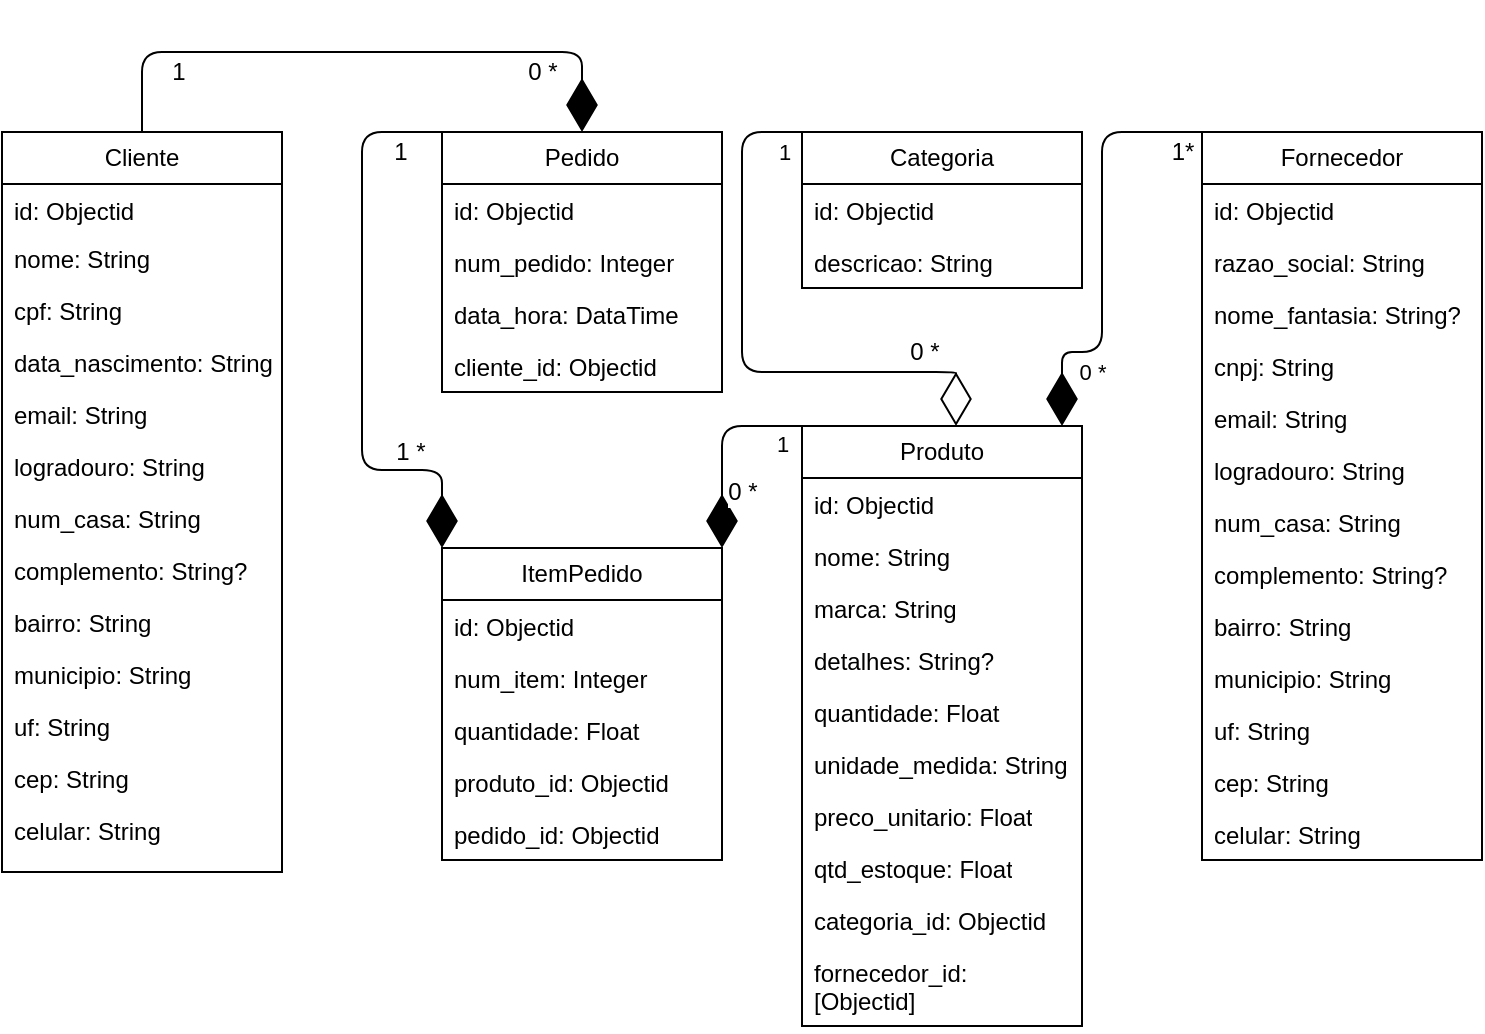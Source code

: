 <mxfile>
    <diagram id="-60PJKXW4WmH9N43r3ZK" name="Page-1">
        <mxGraphModel dx="876" dy="500" grid="1" gridSize="10" guides="1" tooltips="1" connect="1" arrows="1" fold="1" page="1" pageScale="1" pageWidth="850" pageHeight="1100" math="0" shadow="0">
            <root>
                <mxCell id="0"/>
                <mxCell id="1" parent="0"/>
                <mxCell id="56" value="Pedido" style="swimlane;fontStyle=0;childLayout=stackLayout;horizontal=1;startSize=26;fillColor=none;horizontalStack=0;resizeParent=1;resizeParentMax=0;resizeLast=0;collapsible=1;marginBottom=0;whiteSpace=wrap;html=1;" vertex="1" parent="1">
                    <mxGeometry x="250" y="250" width="140" height="130" as="geometry"/>
                </mxCell>
                <mxCell id="57" value="id: Objectid" style="text;strokeColor=none;fillColor=none;align=left;verticalAlign=top;spacingLeft=4;spacingRight=4;overflow=hidden;rotatable=0;points=[[0,0.5],[1,0.5]];portConstraint=eastwest;whiteSpace=wrap;html=1;" vertex="1" parent="56">
                    <mxGeometry y="26" width="140" height="26" as="geometry"/>
                </mxCell>
                <mxCell id="58" value="num_pedido: Integer" style="text;strokeColor=none;fillColor=none;align=left;verticalAlign=top;spacingLeft=4;spacingRight=4;overflow=hidden;rotatable=0;points=[[0,0.5],[1,0.5]];portConstraint=eastwest;whiteSpace=wrap;html=1;" vertex="1" parent="56">
                    <mxGeometry y="52" width="140" height="26" as="geometry"/>
                </mxCell>
                <mxCell id="59" value="data_hora: DataTime" style="text;strokeColor=none;fillColor=none;align=left;verticalAlign=top;spacingLeft=4;spacingRight=4;overflow=hidden;rotatable=0;points=[[0,0.5],[1,0.5]];portConstraint=eastwest;whiteSpace=wrap;html=1;" vertex="1" parent="56">
                    <mxGeometry y="78" width="140" height="26" as="geometry"/>
                </mxCell>
                <mxCell id="62" value="cliente_id: Objectid" style="text;strokeColor=none;fillColor=none;align=left;verticalAlign=top;spacingLeft=4;spacingRight=4;overflow=hidden;rotatable=0;points=[[0,0.5],[1,0.5]];portConstraint=eastwest;whiteSpace=wrap;html=1;" vertex="1" parent="56">
                    <mxGeometry y="104" width="140" height="26" as="geometry"/>
                </mxCell>
                <mxCell id="63" value="ItemPedido" style="swimlane;fontStyle=0;childLayout=stackLayout;horizontal=1;startSize=26;fillColor=none;horizontalStack=0;resizeParent=1;resizeParentMax=0;resizeLast=0;collapsible=1;marginBottom=0;whiteSpace=wrap;html=1;" vertex="1" parent="1">
                    <mxGeometry x="250" y="458" width="140" height="156" as="geometry"/>
                </mxCell>
                <mxCell id="64" value="id: Objectid" style="text;strokeColor=none;fillColor=none;align=left;verticalAlign=top;spacingLeft=4;spacingRight=4;overflow=hidden;rotatable=0;points=[[0,0.5],[1,0.5]];portConstraint=eastwest;whiteSpace=wrap;html=1;" vertex="1" parent="63">
                    <mxGeometry y="26" width="140" height="26" as="geometry"/>
                </mxCell>
                <mxCell id="65" value="num_item: Integer" style="text;strokeColor=none;fillColor=none;align=left;verticalAlign=top;spacingLeft=4;spacingRight=4;overflow=hidden;rotatable=0;points=[[0,0.5],[1,0.5]];portConstraint=eastwest;whiteSpace=wrap;html=1;" vertex="1" parent="63">
                    <mxGeometry y="52" width="140" height="26" as="geometry"/>
                </mxCell>
                <mxCell id="66" value="quantidade: Float" style="text;strokeColor=none;fillColor=none;align=left;verticalAlign=top;spacingLeft=4;spacingRight=4;overflow=hidden;rotatable=0;points=[[0,0.5],[1,0.5]];portConstraint=eastwest;whiteSpace=wrap;html=1;" vertex="1" parent="63">
                    <mxGeometry y="78" width="140" height="26" as="geometry"/>
                </mxCell>
                <mxCell id="67" value="produto_id: Objectid" style="text;strokeColor=none;fillColor=none;align=left;verticalAlign=top;spacingLeft=4;spacingRight=4;overflow=hidden;rotatable=0;points=[[0,0.5],[1,0.5]];portConstraint=eastwest;whiteSpace=wrap;html=1;" vertex="1" parent="63">
                    <mxGeometry y="104" width="140" height="26" as="geometry"/>
                </mxCell>
                <mxCell id="68" value="pedido_id: Objectid" style="text;strokeColor=none;fillColor=none;align=left;verticalAlign=top;spacingLeft=4;spacingRight=4;overflow=hidden;rotatable=0;points=[[0,0.5],[1,0.5]];portConstraint=eastwest;whiteSpace=wrap;html=1;" vertex="1" parent="63">
                    <mxGeometry y="130" width="140" height="26" as="geometry"/>
                </mxCell>
                <mxCell id="69" value="Produto" style="swimlane;fontStyle=0;childLayout=stackLayout;horizontal=1;startSize=26;fillColor=none;horizontalStack=0;resizeParent=1;resizeParentMax=0;resizeLast=0;collapsible=1;marginBottom=0;whiteSpace=wrap;html=1;" vertex="1" parent="1">
                    <mxGeometry x="430" y="397" width="140" height="300" as="geometry"/>
                </mxCell>
                <mxCell id="70" value="id: Objectid" style="text;strokeColor=none;fillColor=none;align=left;verticalAlign=top;spacingLeft=4;spacingRight=4;overflow=hidden;rotatable=0;points=[[0,0.5],[1,0.5]];portConstraint=eastwest;whiteSpace=wrap;html=1;" vertex="1" parent="69">
                    <mxGeometry y="26" width="140" height="26" as="geometry"/>
                </mxCell>
                <mxCell id="71" value="nome: String" style="text;strokeColor=none;fillColor=none;align=left;verticalAlign=top;spacingLeft=4;spacingRight=4;overflow=hidden;rotatable=0;points=[[0,0.5],[1,0.5]];portConstraint=eastwest;whiteSpace=wrap;html=1;" vertex="1" parent="69">
                    <mxGeometry y="52" width="140" height="26" as="geometry"/>
                </mxCell>
                <mxCell id="72" value="marca: String" style="text;strokeColor=none;fillColor=none;align=left;verticalAlign=top;spacingLeft=4;spacingRight=4;overflow=hidden;rotatable=0;points=[[0,0.5],[1,0.5]];portConstraint=eastwest;whiteSpace=wrap;html=1;" vertex="1" parent="69">
                    <mxGeometry y="78" width="140" height="26" as="geometry"/>
                </mxCell>
                <mxCell id="73" value="detalhes: String?" style="text;strokeColor=none;fillColor=none;align=left;verticalAlign=top;spacingLeft=4;spacingRight=4;overflow=hidden;rotatable=0;points=[[0,0.5],[1,0.5]];portConstraint=eastwest;whiteSpace=wrap;html=1;" vertex="1" parent="69">
                    <mxGeometry y="104" width="140" height="26" as="geometry"/>
                </mxCell>
                <mxCell id="74" value="quantidade: Float" style="text;strokeColor=none;fillColor=none;align=left;verticalAlign=top;spacingLeft=4;spacingRight=4;overflow=hidden;rotatable=0;points=[[0,0.5],[1,0.5]];portConstraint=eastwest;whiteSpace=wrap;html=1;" vertex="1" parent="69">
                    <mxGeometry y="130" width="140" height="26" as="geometry"/>
                </mxCell>
                <mxCell id="75" value="unidade_medida: String" style="text;strokeColor=none;fillColor=none;align=left;verticalAlign=top;spacingLeft=4;spacingRight=4;overflow=hidden;rotatable=0;points=[[0,0.5],[1,0.5]];portConstraint=eastwest;whiteSpace=wrap;html=1;" vertex="1" parent="69">
                    <mxGeometry y="156" width="140" height="26" as="geometry"/>
                </mxCell>
                <mxCell id="76" value="preco_unitario: Float" style="text;strokeColor=none;fillColor=none;align=left;verticalAlign=top;spacingLeft=4;spacingRight=4;overflow=hidden;rotatable=0;points=[[0,0.5],[1,0.5]];portConstraint=eastwest;whiteSpace=wrap;html=1;" vertex="1" parent="69">
                    <mxGeometry y="182" width="140" height="26" as="geometry"/>
                </mxCell>
                <mxCell id="77" value="qtd_estoque: Float" style="text;strokeColor=none;fillColor=none;align=left;verticalAlign=top;spacingLeft=4;spacingRight=4;overflow=hidden;rotatable=0;points=[[0,0.5],[1,0.5]];portConstraint=eastwest;whiteSpace=wrap;html=1;" vertex="1" parent="69">
                    <mxGeometry y="208" width="140" height="26" as="geometry"/>
                </mxCell>
                <mxCell id="78" value="categoria_id: Objectid" style="text;strokeColor=none;fillColor=none;align=left;verticalAlign=top;spacingLeft=4;spacingRight=4;overflow=hidden;rotatable=0;points=[[0,0.5],[1,0.5]];portConstraint=eastwest;whiteSpace=wrap;html=1;" vertex="1" parent="69">
                    <mxGeometry y="234" width="140" height="26" as="geometry"/>
                </mxCell>
                <mxCell id="79" value="fornecedor_id: [Objectid]" style="text;strokeColor=none;fillColor=none;align=left;verticalAlign=top;spacingLeft=4;spacingRight=4;overflow=hidden;rotatable=0;points=[[0,0.5],[1,0.5]];portConstraint=eastwest;whiteSpace=wrap;html=1;" vertex="1" parent="69">
                    <mxGeometry y="260" width="140" height="40" as="geometry"/>
                </mxCell>
                <mxCell id="80" value="Categoria" style="swimlane;fontStyle=0;childLayout=stackLayout;horizontal=1;startSize=26;fillColor=none;horizontalStack=0;resizeParent=1;resizeParentMax=0;resizeLast=0;collapsible=1;marginBottom=0;whiteSpace=wrap;html=1;" vertex="1" parent="1">
                    <mxGeometry x="430" y="250" width="140" height="78" as="geometry"/>
                </mxCell>
                <mxCell id="81" value="id: Objectid" style="text;strokeColor=none;fillColor=none;align=left;verticalAlign=top;spacingLeft=4;spacingRight=4;overflow=hidden;rotatable=0;points=[[0,0.5],[1,0.5]];portConstraint=eastwest;whiteSpace=wrap;html=1;" vertex="1" parent="80">
                    <mxGeometry y="26" width="140" height="26" as="geometry"/>
                </mxCell>
                <mxCell id="82" value="descricao: String" style="text;strokeColor=none;fillColor=none;align=left;verticalAlign=top;spacingLeft=4;spacingRight=4;overflow=hidden;rotatable=0;points=[[0,0.5],[1,0.5]];portConstraint=eastwest;whiteSpace=wrap;html=1;" vertex="1" parent="80">
                    <mxGeometry y="52" width="140" height="26" as="geometry"/>
                </mxCell>
                <mxCell id="84" value="Fornecedor" style="swimlane;fontStyle=0;childLayout=stackLayout;horizontal=1;startSize=26;fillColor=none;horizontalStack=0;resizeParent=1;resizeParentMax=0;resizeLast=0;collapsible=1;marginBottom=0;whiteSpace=wrap;html=1;" vertex="1" parent="1">
                    <mxGeometry x="630" y="250" width="140" height="364" as="geometry"/>
                </mxCell>
                <mxCell id="85" value="id: Objectid" style="text;strokeColor=none;fillColor=none;align=left;verticalAlign=top;spacingLeft=4;spacingRight=4;overflow=hidden;rotatable=0;points=[[0,0.5],[1,0.5]];portConstraint=eastwest;whiteSpace=wrap;html=1;" vertex="1" parent="84">
                    <mxGeometry y="26" width="140" height="26" as="geometry"/>
                </mxCell>
                <mxCell id="86" value="razao_social: String" style="text;strokeColor=none;fillColor=none;align=left;verticalAlign=top;spacingLeft=4;spacingRight=4;overflow=hidden;rotatable=0;points=[[0,0.5],[1,0.5]];portConstraint=eastwest;whiteSpace=wrap;html=1;" vertex="1" parent="84">
                    <mxGeometry y="52" width="140" height="26" as="geometry"/>
                </mxCell>
                <mxCell id="87" value="nome_fantasia: String?" style="text;strokeColor=none;fillColor=none;align=left;verticalAlign=top;spacingLeft=4;spacingRight=4;overflow=hidden;rotatable=0;points=[[0,0.5],[1,0.5]];portConstraint=eastwest;whiteSpace=wrap;html=1;" vertex="1" parent="84">
                    <mxGeometry y="78" width="140" height="26" as="geometry"/>
                </mxCell>
                <mxCell id="88" value="cnpj: String" style="text;strokeColor=none;fillColor=none;align=left;verticalAlign=top;spacingLeft=4;spacingRight=4;overflow=hidden;rotatable=0;points=[[0,0.5],[1,0.5]];portConstraint=eastwest;whiteSpace=wrap;html=1;" vertex="1" parent="84">
                    <mxGeometry y="104" width="140" height="26" as="geometry"/>
                </mxCell>
                <mxCell id="89" value="email: String" style="text;strokeColor=none;fillColor=none;align=left;verticalAlign=top;spacingLeft=4;spacingRight=4;overflow=hidden;rotatable=0;points=[[0,0.5],[1,0.5]];portConstraint=eastwest;whiteSpace=wrap;html=1;" vertex="1" parent="84">
                    <mxGeometry y="130" width="140" height="26" as="geometry"/>
                </mxCell>
                <mxCell id="90" value="logradouro: String" style="text;strokeColor=none;fillColor=none;align=left;verticalAlign=top;spacingLeft=4;spacingRight=4;overflow=hidden;rotatable=0;points=[[0,0.5],[1,0.5]];portConstraint=eastwest;whiteSpace=wrap;html=1;" vertex="1" parent="84">
                    <mxGeometry y="156" width="140" height="26" as="geometry"/>
                </mxCell>
                <mxCell id="91" value="num_casa: String" style="text;strokeColor=none;fillColor=none;align=left;verticalAlign=top;spacingLeft=4;spacingRight=4;overflow=hidden;rotatable=0;points=[[0,0.5],[1,0.5]];portConstraint=eastwest;whiteSpace=wrap;html=1;" vertex="1" parent="84">
                    <mxGeometry y="182" width="140" height="26" as="geometry"/>
                </mxCell>
                <mxCell id="92" value="complemento: String?" style="text;strokeColor=none;fillColor=none;align=left;verticalAlign=top;spacingLeft=4;spacingRight=4;overflow=hidden;rotatable=0;points=[[0,0.5],[1,0.5]];portConstraint=eastwest;whiteSpace=wrap;html=1;" vertex="1" parent="84">
                    <mxGeometry y="208" width="140" height="26" as="geometry"/>
                </mxCell>
                <mxCell id="93" value="bairro: String" style="text;strokeColor=none;fillColor=none;align=left;verticalAlign=top;spacingLeft=4;spacingRight=4;overflow=hidden;rotatable=0;points=[[0,0.5],[1,0.5]];portConstraint=eastwest;whiteSpace=wrap;html=1;" vertex="1" parent="84">
                    <mxGeometry y="234" width="140" height="26" as="geometry"/>
                </mxCell>
                <mxCell id="94" value="municipio: String" style="text;strokeColor=none;fillColor=none;align=left;verticalAlign=top;spacingLeft=4;spacingRight=4;overflow=hidden;rotatable=0;points=[[0,0.5],[1,0.5]];portConstraint=eastwest;whiteSpace=wrap;html=1;" vertex="1" parent="84">
                    <mxGeometry y="260" width="140" height="26" as="geometry"/>
                </mxCell>
                <mxCell id="95" value="uf: String" style="text;strokeColor=none;fillColor=none;align=left;verticalAlign=top;spacingLeft=4;spacingRight=4;overflow=hidden;rotatable=0;points=[[0,0.5],[1,0.5]];portConstraint=eastwest;whiteSpace=wrap;html=1;" vertex="1" parent="84">
                    <mxGeometry y="286" width="140" height="26" as="geometry"/>
                </mxCell>
                <mxCell id="96" value="cep: String" style="text;strokeColor=none;fillColor=none;align=left;verticalAlign=top;spacingLeft=4;spacingRight=4;overflow=hidden;rotatable=0;points=[[0,0.5],[1,0.5]];portConstraint=eastwest;whiteSpace=wrap;html=1;" vertex="1" parent="84">
                    <mxGeometry y="312" width="140" height="26" as="geometry"/>
                </mxCell>
                <mxCell id="97" value="celular: String" style="text;strokeColor=none;fillColor=none;align=left;verticalAlign=top;spacingLeft=4;spacingRight=4;overflow=hidden;rotatable=0;points=[[0,0.5],[1,0.5]];portConstraint=eastwest;whiteSpace=wrap;html=1;" vertex="1" parent="84">
                    <mxGeometry y="338" width="140" height="26" as="geometry"/>
                </mxCell>
                <mxCell id="99" value="Cliente" style="swimlane;fontStyle=0;childLayout=stackLayout;horizontal=1;startSize=26;fillColor=none;horizontalStack=0;resizeParent=1;resizeParentMax=0;resizeLast=0;collapsible=1;marginBottom=0;whiteSpace=wrap;html=1;" vertex="1" parent="1">
                    <mxGeometry x="30" y="250" width="140" height="370" as="geometry"/>
                </mxCell>
                <mxCell id="100" value="id: Objectid" style="text;strokeColor=none;fillColor=none;align=left;verticalAlign=top;spacingLeft=4;spacingRight=4;overflow=hidden;rotatable=0;points=[[0,0.5],[1,0.5]];portConstraint=eastwest;whiteSpace=wrap;html=1;" vertex="1" parent="99">
                    <mxGeometry y="26" width="140" height="344" as="geometry"/>
                </mxCell>
                <mxCell id="103" value="nome: String" style="text;strokeColor=none;fillColor=none;align=left;verticalAlign=top;spacingLeft=4;spacingRight=4;overflow=hidden;rotatable=0;points=[[0,0.5],[1,0.5]];portConstraint=eastwest;whiteSpace=wrap;html=1;" vertex="1" parent="1">
                    <mxGeometry x="30" y="300" width="140" height="26" as="geometry"/>
                </mxCell>
                <mxCell id="104" value="cpf: String" style="text;strokeColor=none;fillColor=none;align=left;verticalAlign=top;spacingLeft=4;spacingRight=4;overflow=hidden;rotatable=0;points=[[0,0.5],[1,0.5]];portConstraint=eastwest;whiteSpace=wrap;html=1;" vertex="1" parent="1">
                    <mxGeometry x="30" y="326" width="140" height="26" as="geometry"/>
                </mxCell>
                <mxCell id="105" value="data_nascimento: String" style="text;strokeColor=none;fillColor=none;align=left;verticalAlign=top;spacingLeft=4;spacingRight=4;overflow=hidden;rotatable=0;points=[[0,0.5],[1,0.5]];portConstraint=eastwest;whiteSpace=wrap;html=1;" vertex="1" parent="1">
                    <mxGeometry x="30" y="352" width="140" height="26" as="geometry"/>
                </mxCell>
                <mxCell id="106" value="&lt;span style=&quot;color: rgb(0, 0, 0);&quot;&gt;email: String&lt;/span&gt;" style="text;strokeColor=none;fillColor=none;align=left;verticalAlign=top;spacingLeft=4;spacingRight=4;overflow=hidden;rotatable=0;points=[[0,0.5],[1,0.5]];portConstraint=eastwest;whiteSpace=wrap;html=1;" vertex="1" parent="1">
                    <mxGeometry x="30" y="378" width="140" height="26" as="geometry"/>
                </mxCell>
                <mxCell id="107" value="&lt;span style=&quot;color: rgb(0, 0, 0);&quot;&gt;logradouro: String&lt;/span&gt;" style="text;strokeColor=none;fillColor=none;align=left;verticalAlign=top;spacingLeft=4;spacingRight=4;overflow=hidden;rotatable=0;points=[[0,0.5],[1,0.5]];portConstraint=eastwest;whiteSpace=wrap;html=1;" vertex="1" parent="1">
                    <mxGeometry x="30" y="404" width="140" height="26" as="geometry"/>
                </mxCell>
                <mxCell id="108" value="&lt;span style=&quot;color: rgb(0, 0, 0);&quot;&gt;num_casa: String&lt;/span&gt;" style="text;strokeColor=none;fillColor=none;align=left;verticalAlign=top;spacingLeft=4;spacingRight=4;overflow=hidden;rotatable=0;points=[[0,0.5],[1,0.5]];portConstraint=eastwest;whiteSpace=wrap;html=1;" vertex="1" parent="1">
                    <mxGeometry x="30" y="430" width="140" height="26" as="geometry"/>
                </mxCell>
                <mxCell id="109" value="&lt;span style=&quot;color: rgb(0, 0, 0);&quot;&gt;complemento: String?&lt;/span&gt;" style="text;strokeColor=none;fillColor=none;align=left;verticalAlign=top;spacingLeft=4;spacingRight=4;overflow=hidden;rotatable=0;points=[[0,0.5],[1,0.5]];portConstraint=eastwest;whiteSpace=wrap;html=1;" vertex="1" parent="1">
                    <mxGeometry x="30" y="456" width="140" height="26" as="geometry"/>
                </mxCell>
                <mxCell id="110" value="&lt;span style=&quot;color: rgb(0, 0, 0);&quot;&gt;bairro: String&lt;/span&gt;" style="text;strokeColor=none;fillColor=none;align=left;verticalAlign=top;spacingLeft=4;spacingRight=4;overflow=hidden;rotatable=0;points=[[0,0.5],[1,0.5]];portConstraint=eastwest;whiteSpace=wrap;html=1;" vertex="1" parent="1">
                    <mxGeometry x="30" y="482" width="140" height="26" as="geometry"/>
                </mxCell>
                <mxCell id="111" value="&lt;span style=&quot;color: rgb(0, 0, 0);&quot;&gt;municipio: String&lt;/span&gt;" style="text;strokeColor=none;fillColor=none;align=left;verticalAlign=top;spacingLeft=4;spacingRight=4;overflow=hidden;rotatable=0;points=[[0,0.5],[1,0.5]];portConstraint=eastwest;whiteSpace=wrap;html=1;" vertex="1" parent="1">
                    <mxGeometry x="30" y="508" width="140" height="26" as="geometry"/>
                </mxCell>
                <mxCell id="112" value="&lt;span style=&quot;color: rgb(0, 0, 0);&quot;&gt;uf: String&lt;/span&gt;" style="text;strokeColor=none;fillColor=none;align=left;verticalAlign=top;spacingLeft=4;spacingRight=4;overflow=hidden;rotatable=0;points=[[0,0.5],[1,0.5]];portConstraint=eastwest;whiteSpace=wrap;html=1;" vertex="1" parent="1">
                    <mxGeometry x="30" y="534" width="140" height="26" as="geometry"/>
                </mxCell>
                <mxCell id="113" value="&lt;span style=&quot;color: rgb(0, 0, 0);&quot;&gt;cep: String&lt;/span&gt;" style="text;strokeColor=none;fillColor=none;align=left;verticalAlign=top;spacingLeft=4;spacingRight=4;overflow=hidden;rotatable=0;points=[[0,0.5],[1,0.5]];portConstraint=eastwest;whiteSpace=wrap;html=1;" vertex="1" parent="1">
                    <mxGeometry x="30" y="560" width="140" height="26" as="geometry"/>
                </mxCell>
                <mxCell id="114" value="&lt;span style=&quot;color: rgb(0, 0, 0);&quot;&gt;celular: String&lt;/span&gt;" style="text;strokeColor=none;fillColor=none;align=left;verticalAlign=top;spacingLeft=4;spacingRight=4;overflow=hidden;rotatable=0;points=[[0,0.5],[1,0.5]];portConstraint=eastwest;whiteSpace=wrap;html=1;" vertex="1" parent="1">
                    <mxGeometry x="30" y="586" width="140" height="26" as="geometry"/>
                </mxCell>
                <mxCell id="117" value="" style="endArrow=diamondThin;endFill=1;endSize=24;html=1;exitX=0.5;exitY=0;exitDx=0;exitDy=0;entryX=0.5;entryY=0;entryDx=0;entryDy=0;edgeStyle=orthogonalEdgeStyle;" edge="1" parent="1" source="99" target="56">
                    <mxGeometry width="160" relative="1" as="geometry">
                        <mxPoint x="140" y="250" as="sourcePoint"/>
                        <mxPoint x="300" y="250" as="targetPoint"/>
                        <Array as="points">
                            <mxPoint x="100" y="210"/>
                            <mxPoint x="320" y="210"/>
                        </Array>
                    </mxGeometry>
                </mxCell>
                <mxCell id="118" value="1" style="edgeLabel;html=1;align=center;verticalAlign=middle;resizable=0;points=[];fontSize=12;" vertex="1" connectable="0" parent="117">
                    <mxGeometry x="-0.615" y="-2" relative="1" as="geometry">
                        <mxPoint y="8" as="offset"/>
                    </mxGeometry>
                </mxCell>
                <mxCell id="119" value="0 *" style="edgeLabel;html=1;align=center;verticalAlign=middle;resizable=0;points=[];fontSize=12;" vertex="1" connectable="0" parent="117">
                    <mxGeometry x="0.62" y="-1" relative="1" as="geometry">
                        <mxPoint x="-3" y="9" as="offset"/>
                    </mxGeometry>
                </mxCell>
                <mxCell id="121" value="" style="endArrow=diamondThin;endFill=1;endSize=24;html=1;exitX=0;exitY=0;exitDx=0;exitDy=0;edgeStyle=orthogonalEdgeStyle;entryX=0;entryY=0;entryDx=0;entryDy=0;" edge="1" parent="1" source="56" target="63">
                    <mxGeometry width="160" relative="1" as="geometry">
                        <mxPoint x="240" y="460" as="sourcePoint"/>
                        <mxPoint x="280" y="440" as="targetPoint"/>
                        <Array as="points">
                            <mxPoint x="210" y="250"/>
                            <mxPoint x="210" y="419"/>
                            <mxPoint x="250" y="419"/>
                        </Array>
                    </mxGeometry>
                </mxCell>
                <mxCell id="122" value="1" style="edgeLabel;html=1;align=center;verticalAlign=middle;resizable=0;points=[];fontSize=12;" vertex="1" connectable="0" parent="121">
                    <mxGeometry x="-0.8" relative="1" as="geometry">
                        <mxPoint x="8" y="10" as="offset"/>
                    </mxGeometry>
                </mxCell>
                <mxCell id="123" value="1 *" style="edgeLabel;html=1;align=center;verticalAlign=middle;resizable=0;points=[];fontSize=12;" vertex="1" connectable="0" parent="121">
                    <mxGeometry x="0.619" y="1" relative="1" as="geometry">
                        <mxPoint y="-8" as="offset"/>
                    </mxGeometry>
                </mxCell>
                <mxCell id="125" value="" style="endArrow=diamondThin;endFill=1;endSize=24;html=1;exitX=0;exitY=0;exitDx=0;exitDy=0;entryX=1;entryY=0;entryDx=0;entryDy=0;edgeStyle=orthogonalEdgeStyle;" edge="1" parent="1" source="69" target="63">
                    <mxGeometry width="160" relative="1" as="geometry">
                        <mxPoint x="390" y="460" as="sourcePoint"/>
                        <mxPoint x="550" y="460" as="targetPoint"/>
                        <Array as="points">
                            <mxPoint x="390" y="397"/>
                        </Array>
                    </mxGeometry>
                </mxCell>
                <mxCell id="126" value="1" style="edgeLabel;html=1;align=center;verticalAlign=middle;resizable=0;points=[];" vertex="1" connectable="0" parent="125">
                    <mxGeometry x="-0.443" y="1" relative="1" as="geometry">
                        <mxPoint x="18" y="8" as="offset"/>
                    </mxGeometry>
                </mxCell>
                <mxCell id="127" value="0 *" style="edgeLabel;html=1;align=center;verticalAlign=middle;resizable=0;points=[];fontSize=12;" vertex="1" connectable="0" parent="125">
                    <mxGeometry x="0.331" y="-1" relative="1" as="geometry">
                        <mxPoint x="11" y="6" as="offset"/>
                    </mxGeometry>
                </mxCell>
                <mxCell id="128" value="" style="endArrow=diamondThin;endFill=0;endSize=24;html=1;exitX=0;exitY=0;exitDx=0;exitDy=0;edgeStyle=orthogonalEdgeStyle;" edge="1" parent="1" source="80">
                    <mxGeometry width="160" relative="1" as="geometry">
                        <mxPoint x="430" y="257" as="sourcePoint"/>
                        <mxPoint x="507" y="397" as="targetPoint"/>
                        <Array as="points">
                            <mxPoint x="400" y="250"/>
                            <mxPoint x="400" y="370"/>
                            <mxPoint x="507" y="370"/>
                        </Array>
                    </mxGeometry>
                </mxCell>
                <mxCell id="129" value="1" style="edgeLabel;html=1;align=center;verticalAlign=middle;resizable=0;points=[];" vertex="1" connectable="0" parent="128">
                    <mxGeometry x="-0.864" y="-1" relative="1" as="geometry">
                        <mxPoint x="10" y="11" as="offset"/>
                    </mxGeometry>
                </mxCell>
                <mxCell id="130" value="0 *" style="edgeLabel;html=1;align=center;verticalAlign=middle;resizable=0;points=[];fontSize=12;" vertex="1" connectable="0" parent="128">
                    <mxGeometry x="0.744" y="2" relative="1" as="geometry">
                        <mxPoint x="-7" y="-8" as="offset"/>
                    </mxGeometry>
                </mxCell>
                <mxCell id="131" value="" style="endArrow=diamondThin;endFill=1;endSize=24;html=1;exitX=0;exitY=0;exitDx=0;exitDy=0;entryX=1;entryY=0;entryDx=0;entryDy=0;edgeStyle=orthogonalEdgeStyle;" edge="1" parent="1" source="84">
                    <mxGeometry width="160" relative="1" as="geometry">
                        <mxPoint x="620.0" y="250" as="sourcePoint"/>
                        <mxPoint x="560.0" y="397" as="targetPoint"/>
                        <Array as="points">
                            <mxPoint x="580" y="250"/>
                            <mxPoint x="580" y="360"/>
                            <mxPoint x="560" y="360"/>
                        </Array>
                    </mxGeometry>
                </mxCell>
                <mxCell id="132" value="1*" style="edgeLabel;html=1;align=center;verticalAlign=middle;resizable=0;points=[];fontSize=12;" vertex="1" connectable="0" parent="131">
                    <mxGeometry x="-0.84" y="-2" relative="1" as="geometry">
                        <mxPoint x="7" y="12" as="offset"/>
                    </mxGeometry>
                </mxCell>
                <mxCell id="133" value="0 *" style="edgeLabel;html=1;align=center;verticalAlign=middle;resizable=0;points=[];" vertex="1" connectable="0" parent="131">
                    <mxGeometry x="0.528" y="-2" relative="1" as="geometry">
                        <mxPoint x="1" y="12" as="offset"/>
                    </mxGeometry>
                </mxCell>
            </root>
        </mxGraphModel>
    </diagram>
</mxfile>